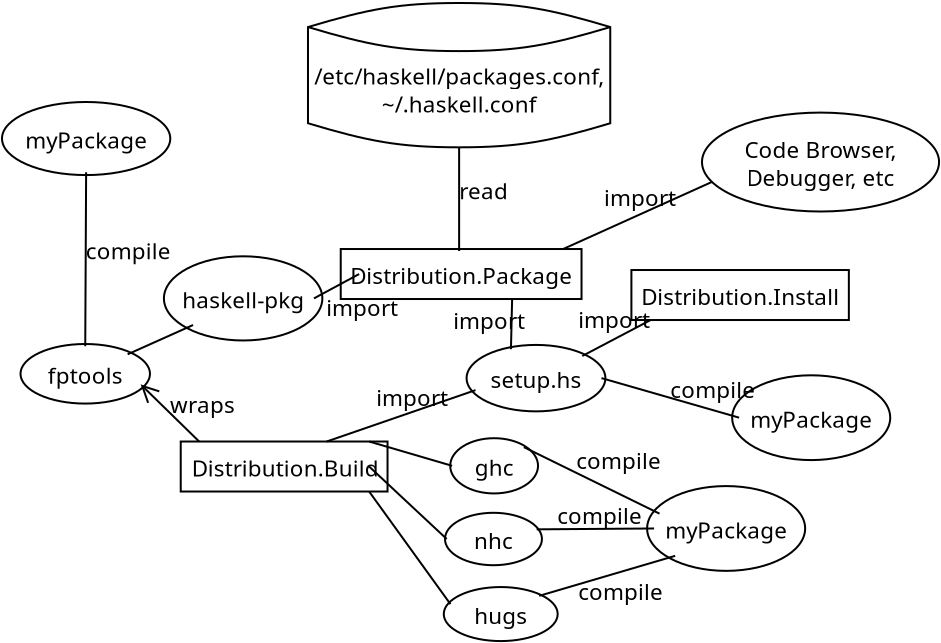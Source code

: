 <?xml version="1.0" encoding="UTF-8"?>
<dia:diagram xmlns:dia="http://www.lysator.liu.se/~alla/dia/"><dia:layer name="Background" visible="true"><dia:object type="Flowchart - Box" version="0" id="O0"><dia:attribute name="obj_pos"><dia:point val="11.4,23.225"/></dia:attribute><dia:attribute name="obj_bb"><dia:rectangle val="11.35,23.175;19.95,25.775"/></dia:attribute><dia:attribute name="elem_corner"><dia:point val="11.4,23.225"/></dia:attribute><dia:attribute name="elem_width"><dia:real val="8.5"/></dia:attribute><dia:attribute name="elem_height"><dia:real val="2.5"/></dia:attribute><dia:attribute name="show_background"><dia:boolean val="true"/></dia:attribute><dia:attribute name="padding"><dia:real val="0.5"/></dia:attribute><dia:attribute name="text"><dia:composite type="text"><dia:attribute name="string"><dia:string>#Distribution.Build#</dia:string></dia:attribute><dia:attribute name="font"><dia:font family="sans" style="0" name="Courier"/></dia:attribute><dia:attribute name="height"><dia:real val="1.4"/></dia:attribute><dia:attribute name="pos"><dia:point val="15.65,24.825"/></dia:attribute><dia:attribute name="color"><dia:color val="#000000"/></dia:attribute><dia:attribute name="alignment"><dia:enum val="1"/></dia:attribute></dia:composite></dia:attribute></dia:object><dia:object type="Flowchart - Box" version="0" id="O1"><dia:attribute name="obj_pos"><dia:point val="33.975,14.65"/></dia:attribute><dia:attribute name="obj_bb"><dia:rectangle val="33.925,14.6;42.975,17.2"/></dia:attribute><dia:attribute name="elem_corner"><dia:point val="33.975,14.65"/></dia:attribute><dia:attribute name="elem_width"><dia:real val="8.95"/></dia:attribute><dia:attribute name="elem_height"><dia:real val="2.5"/></dia:attribute><dia:attribute name="show_background"><dia:boolean val="true"/></dia:attribute><dia:attribute name="padding"><dia:real val="0.5"/></dia:attribute><dia:attribute name="text"><dia:composite type="text"><dia:attribute name="string"><dia:string>#Distribution.Install#</dia:string></dia:attribute><dia:attribute name="font"><dia:font family="sans" style="0" name="Courier"/></dia:attribute><dia:attribute name="height"><dia:real val="1.4"/></dia:attribute><dia:attribute name="pos"><dia:point val="38.45,16.25"/></dia:attribute><dia:attribute name="color"><dia:color val="#000000"/></dia:attribute><dia:attribute name="alignment"><dia:enum val="1"/></dia:attribute></dia:composite></dia:attribute></dia:object><dia:object type="Flowchart - Box" version="0" id="O2"><dia:attribute name="obj_pos"><dia:point val="19.4,13.6"/></dia:attribute><dia:attribute name="obj_bb"><dia:rectangle val="19.35,13.55;29.65,16.15"/></dia:attribute><dia:attribute name="elem_corner"><dia:point val="19.4,13.6"/></dia:attribute><dia:attribute name="elem_width"><dia:real val="10.2"/></dia:attribute><dia:attribute name="elem_height"><dia:real val="2.5"/></dia:attribute><dia:attribute name="show_background"><dia:boolean val="true"/></dia:attribute><dia:attribute name="padding"><dia:real val="0.5"/></dia:attribute><dia:attribute name="text"><dia:composite type="text"><dia:attribute name="string"><dia:string>#Distribution.Package#</dia:string></dia:attribute><dia:attribute name="font"><dia:font family="sans" style="0" name="Courier"/></dia:attribute><dia:attribute name="height"><dia:real val="1.4"/></dia:attribute><dia:attribute name="pos"><dia:point val="24.5,15.2"/></dia:attribute><dia:attribute name="color"><dia:color val="#000000"/></dia:attribute><dia:attribute name="alignment"><dia:enum val="1"/></dia:attribute></dia:composite></dia:attribute></dia:object><dia:object type="Flowchart - Magnetic Disk" version="0" id="O3"><dia:attribute name="obj_pos"><dia:point val="17.971,1.3"/></dia:attribute><dia:attribute name="obj_bb"><dia:rectangle val="17.921,1.25;30.879,8.564"/></dia:attribute><dia:attribute name="elem_corner"><dia:point val="17.971,1.3"/></dia:attribute><dia:attribute name="elem_width"><dia:real val="12.857"/></dia:attribute><dia:attribute name="elem_height"><dia:real val="7.214"/></dia:attribute><dia:attribute name="show_background"><dia:boolean val="true"/></dia:attribute><dia:attribute name="flip_horizontal"><dia:boolean val="false"/></dia:attribute><dia:attribute name="flip_vertical"><dia:boolean val="false"/></dia:attribute><dia:attribute name="padding"><dia:real val="0.354"/></dia:attribute><dia:attribute name="text"><dia:composite type="text"><dia:attribute name="string"><dia:string>#/etc/haskell/packages.conf,
~/.haskell.conf#</dia:string></dia:attribute><dia:attribute name="font"><dia:font family="sans" style="0" name="Courier"/></dia:attribute><dia:attribute name="height"><dia:real val="1.4"/></dia:attribute><dia:attribute name="pos"><dia:point val="24.4,5.158"/></dia:attribute><dia:attribute name="color"><dia:color val="#000000"/></dia:attribute><dia:attribute name="alignment"><dia:enum val="1"/></dia:attribute></dia:composite></dia:attribute></dia:object><dia:object type="Standard - Line" version="0" id="O4"><dia:attribute name="obj_pos"><dia:point val="37.237,10.156"/></dia:attribute><dia:attribute name="obj_bb"><dia:rectangle val="29.534,10.09;37.303,13.666"/></dia:attribute><dia:attribute name="conn_endpoints"><dia:point val="37.237,10.156"/><dia:point val="29.6,13.6"/></dia:attribute><dia:attribute name="numcp"><dia:int val="1"/></dia:attribute><dia:connections><dia:connection handle="0" to="O6" connection="9"/><dia:connection handle="1" to="O2" connection="4"/></dia:connections></dia:object><dia:object type="Standard - Line" version="0" id="O5"><dia:attribute name="obj_pos"><dia:point val="24.4,13.7"/></dia:attribute><dia:attribute name="obj_bb"><dia:rectangle val="24.35,8.464;24.45,13.75"/></dia:attribute><dia:attribute name="conn_endpoints"><dia:point val="24.4,13.7"/><dia:point val="24.4,8.514"/></dia:attribute><dia:attribute name="numcp"><dia:int val="1"/></dia:attribute><dia:connections><dia:connection handle="1" to="O3" connection="14"/></dia:connections></dia:object><dia:object type="Flowchart - Ellipse" version="0" id="O6"><dia:attribute name="obj_pos"><dia:point val="36.806,6.888"/></dia:attribute><dia:attribute name="obj_bb"><dia:rectangle val="36.756,6.838;48.184,11.665"/></dia:attribute><dia:attribute name="elem_corner"><dia:point val="36.806,6.888"/></dia:attribute><dia:attribute name="elem_width"><dia:real val="11.328"/></dia:attribute><dia:attribute name="elem_height"><dia:real val="4.727"/></dia:attribute><dia:attribute name="show_background"><dia:boolean val="true"/></dia:attribute><dia:attribute name="padding"><dia:real val="0.354"/></dia:attribute><dia:attribute name="text"><dia:composite type="text"><dia:attribute name="string"><dia:string>#Code Browser,
Debugger, etc#</dia:string></dia:attribute><dia:attribute name="font"><dia:font family="sans" style="0" name="Courier"/></dia:attribute><dia:attribute name="height"><dia:real val="1.4"/></dia:attribute><dia:attribute name="pos"><dia:point val="42.47,8.902"/></dia:attribute><dia:attribute name="color"><dia:color val="#000000"/></dia:attribute><dia:attribute name="alignment"><dia:enum val="1"/></dia:attribute></dia:composite></dia:attribute></dia:object><dia:object type="Flowchart - Ellipse" version="0" id="O7"><dia:attribute name="obj_pos"><dia:point val="10.06,14.187"/></dia:attribute><dia:attribute name="obj_bb"><dia:rectangle val="10.01,14.137;17.19,18"/></dia:attribute><dia:attribute name="elem_corner"><dia:point val="10.06,14.187"/></dia:attribute><dia:attribute name="elem_width"><dia:real val="7.081"/></dia:attribute><dia:attribute name="elem_height"><dia:real val="3.763"/></dia:attribute><dia:attribute name="show_background"><dia:boolean val="true"/></dia:attribute><dia:attribute name="padding"><dia:real val="0.354"/></dia:attribute><dia:attribute name="text"><dia:composite type="text"><dia:attribute name="string"><dia:string>#haskell-pkg#</dia:string></dia:attribute><dia:attribute name="font"><dia:font family="sans" style="0" name="Courier"/></dia:attribute><dia:attribute name="height"><dia:real val="1.4"/></dia:attribute><dia:attribute name="pos"><dia:point val="13.6,16.419"/></dia:attribute><dia:attribute name="color"><dia:color val="#000000"/></dia:attribute><dia:attribute name="alignment"><dia:enum val="1"/></dia:attribute></dia:composite></dia:attribute></dia:object><dia:object type="Flowchart - Ellipse" version="0" id="O8"><dia:attribute name="obj_pos"><dia:point val="2.707,18.458"/></dia:attribute><dia:attribute name="obj_bb"><dia:rectangle val="2.657,18.408;8.755,21.269"/></dia:attribute><dia:attribute name="elem_corner"><dia:point val="2.707,18.458"/></dia:attribute><dia:attribute name="elem_width"><dia:real val="5.998"/></dia:attribute><dia:attribute name="elem_height"><dia:real val="2.761"/></dia:attribute><dia:attribute name="show_background"><dia:boolean val="true"/></dia:attribute><dia:attribute name="padding"><dia:real val="0.354"/></dia:attribute><dia:attribute name="text"><dia:composite type="text"><dia:attribute name="string"><dia:string>#fptools#</dia:string></dia:attribute><dia:attribute name="font"><dia:font family="sans" style="0" name="Courier"/></dia:attribute><dia:attribute name="height"><dia:real val="1.4"/></dia:attribute><dia:attribute name="pos"><dia:point val="5.706,20.189"/></dia:attribute><dia:attribute name="color"><dia:color val="#000000"/></dia:attribute><dia:attribute name="alignment"><dia:enum val="1"/></dia:attribute></dia:composite></dia:attribute></dia:object><dia:object type="Flowchart - Ellipse" version="0" id="O9"><dia:attribute name="obj_pos"><dia:point val="1.867,6.389"/></dia:attribute><dia:attribute name="obj_bb"><dia:rectangle val="1.817,6.339;9.683,9.812"/></dia:attribute><dia:attribute name="elem_corner"><dia:point val="1.867,6.389"/></dia:attribute><dia:attribute name="elem_width"><dia:real val="7.767"/></dia:attribute><dia:attribute name="elem_height"><dia:real val="3.373"/></dia:attribute><dia:attribute name="show_background"><dia:boolean val="true"/></dia:attribute><dia:attribute name="padding"><dia:real val="0.354"/></dia:attribute><dia:attribute name="text"><dia:composite type="text"><dia:attribute name="string"><dia:string>#myPackage#</dia:string></dia:attribute><dia:attribute name="font"><dia:font family="sans" style="0" name="Courier"/></dia:attribute><dia:attribute name="height"><dia:real val="1.4"/></dia:attribute><dia:attribute name="pos"><dia:point val="5.75,8.426"/></dia:attribute><dia:attribute name="color"><dia:color val="#000000"/></dia:attribute><dia:attribute name="alignment"><dia:enum val="1"/></dia:attribute></dia:composite></dia:attribute></dia:object><dia:object type="Standard - Line" version="0" id="O10"><dia:attribute name="obj_pos"><dia:point val="17.14,16.069"/></dia:attribute><dia:attribute name="obj_bb"><dia:rectangle val="17.073,14.782;19.468,16.136"/></dia:attribute><dia:attribute name="conn_endpoints"><dia:point val="17.14,16.069"/><dia:point val="19.4,14.85"/></dia:attribute><dia:attribute name="numcp"><dia:int val="1"/></dia:attribute><dia:connections><dia:connection handle="0" to="O7" connection="0"/><dia:connection handle="1" to="O2" connection="7"/></dia:connections></dia:object><dia:object type="Standard - Line" version="0" id="O11"><dia:attribute name="obj_pos"><dia:point val="7.826,18.863"/></dia:attribute><dia:attribute name="obj_bb"><dia:rectangle val="7.76,17.333;11.163,18.929"/></dia:attribute><dia:attribute name="conn_endpoints"><dia:point val="7.826,18.863"/><dia:point val="11.097,17.399"/></dia:attribute><dia:attribute name="numcp"><dia:int val="1"/></dia:attribute><dia:connections><dia:connection handle="0" to="O8" connection="2"/><dia:connection handle="1" to="O7" connection="10"/></dia:connections></dia:object><dia:object type="Standard - Line" version="0" id="O12"><dia:attribute name="obj_pos"><dia:point val="11.4,23.225"/></dia:attribute><dia:attribute name="obj_bb"><dia:rectangle val="7.882,19.76;11.471,23.296"/></dia:attribute><dia:attribute name="conn_endpoints"><dia:point val="11.4,23.225"/><dia:point val="8.477,20.367"/></dia:attribute><dia:attribute name="numcp"><dia:int val="1"/></dia:attribute><dia:attribute name="end_arrow"><dia:enum val="1"/></dia:attribute><dia:attribute name="end_arrow_length"><dia:real val="0.8"/></dia:attribute><dia:attribute name="end_arrow_width"><dia:real val="0.8"/></dia:attribute><dia:connections><dia:connection handle="0" to="O0" connection="0"/><dia:connection handle="1" to="O8" connection="15"/></dia:connections></dia:object><dia:object type="Standard - Line" version="0" id="O13"><dia:attribute name="obj_pos"><dia:point val="5.706,18.458"/></dia:attribute><dia:attribute name="obj_bb"><dia:rectangle val="5.656,9.712;5.8,18.509"/></dia:attribute><dia:attribute name="conn_endpoints"><dia:point val="5.706,18.458"/><dia:point val="5.75,9.762"/></dia:attribute><dia:attribute name="numcp"><dia:int val="1"/></dia:attribute><dia:connections><dia:connection handle="0" to="O8" connection="4"/><dia:connection handle="1" to="O9" connection="12"/></dia:connections></dia:object><dia:object type="Flowchart - Ellipse" version="0" id="O14"><dia:attribute name="obj_pos"><dia:point val="24.05,23.119"/></dia:attribute><dia:attribute name="obj_bb"><dia:rectangle val="24.0,23.069;28.3,25.812"/></dia:attribute><dia:attribute name="elem_corner"><dia:point val="24.05,23.119"/></dia:attribute><dia:attribute name="elem_width"><dia:real val="4.2"/></dia:attribute><dia:attribute name="elem_height"><dia:real val="2.642"/></dia:attribute><dia:attribute name="show_background"><dia:boolean val="true"/></dia:attribute><dia:attribute name="padding"><dia:real val="0.354"/></dia:attribute><dia:attribute name="text"><dia:composite type="text"><dia:attribute name="string"><dia:string>#ghc#</dia:string></dia:attribute><dia:attribute name="font"><dia:font family="sans" style="0" name="Courier"/></dia:attribute><dia:attribute name="height"><dia:real val="1.4"/></dia:attribute><dia:attribute name="pos"><dia:point val="26.15,24.791"/></dia:attribute><dia:attribute name="color"><dia:color val="#000000"/></dia:attribute><dia:attribute name="alignment"><dia:enum val="1"/></dia:attribute></dia:composite></dia:attribute></dia:object><dia:object type="Flowchart - Ellipse" version="0" id="O15"><dia:attribute name="obj_pos"><dia:point val="23.779,26.836"/></dia:attribute><dia:attribute name="obj_bb"><dia:rectangle val="23.729,26.786;28.504,29.413"/></dia:attribute><dia:attribute name="elem_corner"><dia:point val="23.779,26.836"/></dia:attribute><dia:attribute name="elem_width"><dia:real val="4.675"/></dia:attribute><dia:attribute name="elem_height"><dia:real val="2.527"/></dia:attribute><dia:attribute name="show_background"><dia:boolean val="true"/></dia:attribute><dia:attribute name="padding"><dia:real val="0.354"/></dia:attribute><dia:attribute name="text"><dia:composite type="text"><dia:attribute name="string"><dia:string>#nhc#</dia:string></dia:attribute><dia:attribute name="font"><dia:font family="sans" style="0" name="Courier"/></dia:attribute><dia:attribute name="height"><dia:real val="1.4"/></dia:attribute><dia:attribute name="pos"><dia:point val="26.116,28.45"/></dia:attribute><dia:attribute name="color"><dia:color val="#000000"/></dia:attribute><dia:attribute name="alignment"><dia:enum val="1"/></dia:attribute></dia:composite></dia:attribute></dia:object><dia:object type="Flowchart - Ellipse" version="0" id="O16"><dia:attribute name="obj_pos"><dia:point val="23.76,30.562"/></dia:attribute><dia:attribute name="obj_bb"><dia:rectangle val="23.71,30.512;29.25,33.192"/></dia:attribute><dia:attribute name="elem_corner"><dia:point val="23.76,30.562"/></dia:attribute><dia:attribute name="elem_width"><dia:real val="5.44"/></dia:attribute><dia:attribute name="elem_height"><dia:real val="2.58"/></dia:attribute><dia:attribute name="show_background"><dia:boolean val="true"/></dia:attribute><dia:attribute name="padding"><dia:real val="0.354"/></dia:attribute><dia:attribute name="text"><dia:composite type="text"><dia:attribute name="string"><dia:string>#hugs#</dia:string></dia:attribute><dia:attribute name="font"><dia:font family="sans" style="0" name="Courier"/></dia:attribute><dia:attribute name="height"><dia:real val="1.4"/></dia:attribute><dia:attribute name="pos"><dia:point val="26.48,32.202"/></dia:attribute><dia:attribute name="color"><dia:color val="#000000"/></dia:attribute><dia:attribute name="alignment"><dia:enum val="1"/></dia:attribute></dia:composite></dia:attribute></dia:object><dia:object type="Flowchart - Ellipse" version="0" id="O17"><dia:attribute name="obj_pos"><dia:point val="34.147,25.639"/></dia:attribute><dia:attribute name="obj_bb"><dia:rectangle val="34.097,25.589;41.403,29.556"/></dia:attribute><dia:attribute name="elem_corner"><dia:point val="34.147,25.639"/></dia:attribute><dia:attribute name="elem_width"><dia:real val="7.207"/></dia:attribute><dia:attribute name="elem_height"><dia:real val="3.867"/></dia:attribute><dia:attribute name="show_background"><dia:boolean val="true"/></dia:attribute><dia:attribute name="padding"><dia:real val="0.354"/></dia:attribute><dia:attribute name="text"><dia:composite type="text"><dia:attribute name="string"><dia:string>#myPackage#</dia:string></dia:attribute><dia:attribute name="font"><dia:font family="sans" style="0" name="Courier"/></dia:attribute><dia:attribute name="height"><dia:real val="1.4"/></dia:attribute><dia:attribute name="pos"><dia:point val="37.75,27.923"/></dia:attribute><dia:attribute name="color"><dia:color val="#000000"/></dia:attribute><dia:attribute name="alignment"><dia:enum val="1"/></dia:attribute></dia:composite></dia:attribute></dia:object><dia:object type="Standard - Line" version="0" id="O18"><dia:attribute name="obj_pos"><dia:point val="19.9,23.225"/></dia:attribute><dia:attribute name="obj_bb"><dia:rectangle val="19.838,23.163;24.112,24.503"/></dia:attribute><dia:attribute name="conn_endpoints"><dia:point val="19.9,23.225"/><dia:point val="24.05,24.441"/></dia:attribute><dia:attribute name="numcp"><dia:int val="1"/></dia:attribute><dia:connections><dia:connection handle="0" to="O0" connection="4"/><dia:connection handle="1" to="O14" connection="8"/></dia:connections></dia:object><dia:object type="Standard - Line" version="0" id="O19"><dia:attribute name="obj_pos"><dia:point val="19.9,24.475"/></dia:attribute><dia:attribute name="obj_bb"><dia:rectangle val="19.829,24.404;23.849,28.17"/></dia:attribute><dia:attribute name="conn_endpoints"><dia:point val="19.9,24.475"/><dia:point val="23.779,28.1"/></dia:attribute><dia:attribute name="numcp"><dia:int val="1"/></dia:attribute><dia:connections><dia:connection handle="0" to="O0" connection="8"/><dia:connection handle="1" to="O15" connection="8"/></dia:connections></dia:object><dia:object type="Standard - Line" version="0" id="O20"><dia:attribute name="obj_pos"><dia:point val="19.9,25.725"/></dia:attribute><dia:attribute name="obj_bb"><dia:rectangle val="19.83,25.655;24.037,31.428"/></dia:attribute><dia:attribute name="conn_endpoints"><dia:point val="19.9,25.725"/><dia:point val="23.967,31.358"/></dia:attribute><dia:attribute name="numcp"><dia:int val="1"/></dia:attribute><dia:connections><dia:connection handle="0" to="O0" connection="15"/><dia:connection handle="1" to="O16" connection="7"/></dia:connections></dia:object><dia:object type="Standard - Line" version="0" id="O21"><dia:attribute name="obj_pos"><dia:point val="27.635,23.506"/></dia:attribute><dia:attribute name="obj_bb"><dia:rectangle val="27.568,23.439;34.488,26.9"/></dia:attribute><dia:attribute name="conn_endpoints"><dia:point val="27.635,23.506"/><dia:point val="34.421,26.833"/></dia:attribute><dia:attribute name="numcp"><dia:int val="1"/></dia:attribute><dia:connections><dia:connection handle="0" to="O14" connection="2"/><dia:connection handle="1" to="O17" connection="7"/></dia:connections></dia:object><dia:object type="Standard - Line" version="0" id="O22"><dia:attribute name="obj_pos"><dia:point val="28.276,27.616"/></dia:attribute><dia:attribute name="obj_bb"><dia:rectangle val="28.226,27.522;34.197,27.667"/></dia:attribute><dia:attribute name="conn_endpoints"><dia:point val="28.276,27.616"/><dia:point val="34.147,27.573"/></dia:attribute><dia:attribute name="numcp"><dia:int val="1"/></dia:attribute><dia:connections><dia:connection handle="0" to="O15" connection="1"/><dia:connection handle="1" to="O17" connection="8"/></dia:connections></dia:object><dia:object type="Standard - Line" version="0" id="O23"><dia:attribute name="obj_pos"><dia:point val="28.403,30.94"/></dia:attribute><dia:attribute name="obj_bb"><dia:rectangle val="28.341,28.878;35.264,31.002"/></dia:attribute><dia:attribute name="conn_endpoints"><dia:point val="28.403,30.94"/><dia:point val="35.202,28.94"/></dia:attribute><dia:attribute name="numcp"><dia:int val="1"/></dia:attribute><dia:connections><dia:connection handle="0" to="O16" connection="2"/><dia:connection handle="1" to="O17" connection="10"/></dia:connections></dia:object><dia:object type="Flowchart - Ellipse" version="0" id="O24"><dia:attribute name="obj_pos"><dia:point val="38.4,20.1"/></dia:attribute><dia:attribute name="obj_bb"><dia:rectangle val="38.35,20.05;45.657,24.017"/></dia:attribute><dia:attribute name="elem_corner"><dia:point val="38.4,20.1"/></dia:attribute><dia:attribute name="elem_width"><dia:real val="7.207"/></dia:attribute><dia:attribute name="elem_height"><dia:real val="3.867"/></dia:attribute><dia:attribute name="show_background"><dia:boolean val="true"/></dia:attribute><dia:attribute name="padding"><dia:real val="0.354"/></dia:attribute><dia:attribute name="text"><dia:composite type="text"><dia:attribute name="string"><dia:string>#myPackage#</dia:string></dia:attribute><dia:attribute name="font"><dia:font family="sans" style="0" name="Courier"/></dia:attribute><dia:attribute name="height"><dia:real val="1.4"/></dia:attribute><dia:attribute name="pos"><dia:point val="42.003,22.383"/></dia:attribute><dia:attribute name="color"><dia:color val="#000000"/></dia:attribute><dia:attribute name="alignment"><dia:enum val="1"/></dia:attribute></dia:composite></dia:attribute></dia:object><dia:object type="Flowchart - Ellipse" version="0" id="O25"><dia:attribute name="obj_pos"><dia:point val="24.97,18.489"/></dia:attribute><dia:attribute name="obj_bb"><dia:rectangle val="24.92,18.439;31.567,21.672"/></dia:attribute><dia:attribute name="elem_corner"><dia:point val="24.97,18.489"/></dia:attribute><dia:attribute name="elem_width"><dia:real val="6.546"/></dia:attribute><dia:attribute name="elem_height"><dia:real val="3.134"/></dia:attribute><dia:attribute name="show_background"><dia:boolean val="true"/></dia:attribute><dia:attribute name="padding"><dia:real val="0.354"/></dia:attribute><dia:attribute name="text"><dia:composite type="text"><dia:attribute name="string"><dia:string>#setup.hs#</dia:string></dia:attribute><dia:attribute name="font"><dia:font family="sans" style="0" name="Courier"/></dia:attribute><dia:attribute name="height"><dia:real val="1.4"/></dia:attribute><dia:attribute name="pos"><dia:point val="28.243,20.405"/></dia:attribute><dia:attribute name="color"><dia:color val="#000000"/></dia:attribute><dia:attribute name="alignment"><dia:enum val="1"/></dia:attribute></dia:composite></dia:attribute></dia:object><dia:object type="Standard - Line" version="0" id="O26"><dia:attribute name="obj_pos"><dia:point val="38.4,22.033"/></dia:attribute><dia:attribute name="obj_bb"><dia:rectangle val="31.455,19.994;38.462,22.095"/></dia:attribute><dia:attribute name="conn_endpoints"><dia:point val="38.4,22.033"/><dia:point val="31.517,20.055"/></dia:attribute><dia:attribute name="numcp"><dia:int val="1"/></dia:attribute><dia:connections><dia:connection handle="0" to="O24" connection="8"/><dia:connection handle="1" to="O25" connection="0"/></dia:connections></dia:object><dia:object type="Standard - Line" version="0" id="O27"><dia:attribute name="obj_pos"><dia:point val="30.558,18.948"/></dia:attribute><dia:attribute name="obj_bb"><dia:rectangle val="30.49,17.082;34.042,19.015"/></dia:attribute><dia:attribute name="conn_endpoints"><dia:point val="30.558,18.948"/><dia:point val="33.975,17.15"/></dia:attribute><dia:attribute name="numcp"><dia:int val="1"/></dia:attribute><dia:connections><dia:connection handle="0" to="O25" connection="2"/><dia:connection handle="1" to="O1" connection="11"/></dia:connections></dia:object><dia:object type="Standard - Line" version="0" id="O28"><dia:attribute name="obj_pos"><dia:point val="26.991,18.608"/></dia:attribute><dia:attribute name="obj_bb"><dia:rectangle val="26.94,16.049;27.101,18.659"/></dia:attribute><dia:attribute name="conn_endpoints"><dia:point val="26.991,18.608"/><dia:point val="27.05,16.1"/></dia:attribute><dia:attribute name="numcp"><dia:int val="1"/></dia:attribute><dia:connections><dia:connection handle="0" to="O25" connection="5"/><dia:connection handle="1" to="O2" connection="14"/></dia:connections></dia:object><dia:object type="Standard - Line" version="0" id="O29"><dia:attribute name="obj_pos"><dia:point val="25.219,20.655"/></dia:attribute><dia:attribute name="obj_bb"><dia:rectangle val="17.711,20.591;25.283,23.289"/></dia:attribute><dia:attribute name="conn_endpoints"><dia:point val="25.219,20.655"/><dia:point val="17.775,23.225"/></dia:attribute><dia:attribute name="numcp"><dia:int val="1"/></dia:attribute><dia:connections><dia:connection handle="0" to="O25" connection="9"/><dia:connection handle="1" to="O0" connection="3"/></dia:connections></dia:object><dia:object type="Standard - Text" version="0" id="O30"><dia:attribute name="obj_pos"><dia:point val="5.728,14.11"/></dia:attribute><dia:attribute name="obj_bb"><dia:rectangle val="5.728,13.025;9.163,14.88"/></dia:attribute><dia:attribute name="text"><dia:composite type="text"><dia:attribute name="string"><dia:string>#compile#</dia:string></dia:attribute><dia:attribute name="font"><dia:font family="sans" style="0" name="Courier"/></dia:attribute><dia:attribute name="height"><dia:real val="1.4"/></dia:attribute><dia:attribute name="pos"><dia:point val="5.728,14.11"/></dia:attribute><dia:attribute name="color"><dia:color val="#000000"/></dia:attribute><dia:attribute name="alignment"><dia:enum val="0"/></dia:attribute></dia:composite></dia:attribute><dia:connections><dia:connection handle="0" to="O13" connection="0"/></dia:connections></dia:object><dia:object type="Standard - Text" version="0" id="O31"><dia:attribute name="obj_pos"><dia:point val="30.25,24.6"/></dia:attribute><dia:attribute name="obj_bb"><dia:rectangle val="30.25,23.515;33.685,25.37"/></dia:attribute><dia:attribute name="text"><dia:composite type="text"><dia:attribute name="string"><dia:string>#compile#</dia:string></dia:attribute><dia:attribute name="font"><dia:font family="sans" style="0" name="Courier"/></dia:attribute><dia:attribute name="height"><dia:real val="1.4"/></dia:attribute><dia:attribute name="pos"><dia:point val="30.25,24.6"/></dia:attribute><dia:attribute name="color"><dia:color val="#000000"/></dia:attribute><dia:attribute name="alignment"><dia:enum val="0"/></dia:attribute></dia:composite></dia:attribute></dia:object><dia:object type="Standard - Text" version="0" id="O32"><dia:attribute name="obj_pos"><dia:point val="29.3,27.35"/></dia:attribute><dia:attribute name="obj_bb"><dia:rectangle val="29.3,26.265;32.735,28.12"/></dia:attribute><dia:attribute name="text"><dia:composite type="text"><dia:attribute name="string"><dia:string>#compile#</dia:string></dia:attribute><dia:attribute name="font"><dia:font family="sans" style="0" name="Courier"/></dia:attribute><dia:attribute name="height"><dia:real val="1.4"/></dia:attribute><dia:attribute name="pos"><dia:point val="29.3,27.35"/></dia:attribute><dia:attribute name="color"><dia:color val="#000000"/></dia:attribute><dia:attribute name="alignment"><dia:enum val="0"/></dia:attribute></dia:composite></dia:attribute></dia:object><dia:object type="Standard - Text" version="0" id="O33"><dia:attribute name="obj_pos"><dia:point val="30.35,31.15"/></dia:attribute><dia:attribute name="obj_bb"><dia:rectangle val="30.35,30.065;33.785,31.92"/></dia:attribute><dia:attribute name="text"><dia:composite type="text"><dia:attribute name="string"><dia:string>#compile#</dia:string></dia:attribute><dia:attribute name="font"><dia:font family="sans" style="0" name="Courier"/></dia:attribute><dia:attribute name="height"><dia:real val="1.4"/></dia:attribute><dia:attribute name="pos"><dia:point val="30.35,31.15"/></dia:attribute><dia:attribute name="color"><dia:color val="#000000"/></dia:attribute><dia:attribute name="alignment"><dia:enum val="0"/></dia:attribute></dia:composite></dia:attribute></dia:object><dia:object type="Standard - Text" version="0" id="O34"><dia:attribute name="obj_pos"><dia:point val="31.65,11.45"/></dia:attribute><dia:attribute name="obj_bb"><dia:rectangle val="31.65,10.365;34.485,12.22"/></dia:attribute><dia:attribute name="text"><dia:composite type="text"><dia:attribute name="string"><dia:string>#import#</dia:string></dia:attribute><dia:attribute name="font"><dia:font family="sans" style="0" name="Courier"/></dia:attribute><dia:attribute name="height"><dia:real val="1.4"/></dia:attribute><dia:attribute name="pos"><dia:point val="31.65,11.45"/></dia:attribute><dia:attribute name="color"><dia:color val="#000000"/></dia:attribute><dia:attribute name="alignment"><dia:enum val="0"/></dia:attribute></dia:composite></dia:attribute></dia:object><dia:object type="Standard - Text" version="0" id="O35"><dia:attribute name="obj_pos"><dia:point val="17.75,16.95"/></dia:attribute><dia:attribute name="obj_bb"><dia:rectangle val="17.75,15.865;20.585,17.72"/></dia:attribute><dia:attribute name="text"><dia:composite type="text"><dia:attribute name="string"><dia:string>#import#</dia:string></dia:attribute><dia:attribute name="font"><dia:font family="sans" style="0" name="Courier"/></dia:attribute><dia:attribute name="height"><dia:real val="1.4"/></dia:attribute><dia:attribute name="pos"><dia:point val="17.75,16.95"/></dia:attribute><dia:attribute name="color"><dia:color val="#000000"/></dia:attribute><dia:attribute name="alignment"><dia:enum val="0"/></dia:attribute></dia:composite></dia:attribute></dia:object><dia:object type="Standard - Text" version="0" id="O36"><dia:attribute name="obj_pos"><dia:point val="20.25,21.45"/></dia:attribute><dia:attribute name="obj_bb"><dia:rectangle val="20.25,20.365;23.085,22.22"/></dia:attribute><dia:attribute name="text"><dia:composite type="text"><dia:attribute name="string"><dia:string>#import#</dia:string></dia:attribute><dia:attribute name="font"><dia:font family="sans" style="0" name="Courier"/></dia:attribute><dia:attribute name="height"><dia:real val="1.4"/></dia:attribute><dia:attribute name="pos"><dia:point val="20.25,21.45"/></dia:attribute><dia:attribute name="color"><dia:color val="#000000"/></dia:attribute><dia:attribute name="alignment"><dia:enum val="0"/></dia:attribute></dia:composite></dia:attribute></dia:object><dia:object type="Standard - Text" version="0" id="O37"><dia:attribute name="obj_pos"><dia:point val="30.35,17.55"/></dia:attribute><dia:attribute name="obj_bb"><dia:rectangle val="30.35,16.465;33.185,18.32"/></dia:attribute><dia:attribute name="text"><dia:composite type="text"><dia:attribute name="string"><dia:string>#import#</dia:string></dia:attribute><dia:attribute name="font"><dia:font family="sans" style="0" name="Courier"/></dia:attribute><dia:attribute name="height"><dia:real val="1.4"/></dia:attribute><dia:attribute name="pos"><dia:point val="30.35,17.55"/></dia:attribute><dia:attribute name="color"><dia:color val="#000000"/></dia:attribute><dia:attribute name="alignment"><dia:enum val="0"/></dia:attribute></dia:composite></dia:attribute></dia:object><dia:object type="Standard - Text" version="0" id="O38"><dia:attribute name="obj_pos"><dia:point val="24.1,17.6"/></dia:attribute><dia:attribute name="obj_bb"><dia:rectangle val="24.1,16.515;26.935,18.37"/></dia:attribute><dia:attribute name="text"><dia:composite type="text"><dia:attribute name="string"><dia:string>#import#</dia:string></dia:attribute><dia:attribute name="font"><dia:font family="sans" style="0" name="Courier"/></dia:attribute><dia:attribute name="height"><dia:real val="1.4"/></dia:attribute><dia:attribute name="pos"><dia:point val="24.1,17.6"/></dia:attribute><dia:attribute name="color"><dia:color val="#000000"/></dia:attribute><dia:attribute name="alignment"><dia:enum val="0"/></dia:attribute></dia:composite></dia:attribute></dia:object><dia:object type="Standard - Text" version="0" id="O39"><dia:attribute name="obj_pos"><dia:point val="9.938,21.796"/></dia:attribute><dia:attribute name="obj_bb"><dia:rectangle val="9.938,20.746;12.588,22.496"/></dia:attribute><dia:attribute name="text"><dia:composite type="text"><dia:attribute name="string"><dia:string>#wraps#</dia:string></dia:attribute><dia:attribute name="font"><dia:font family="sans" style="0" name="Courier"/></dia:attribute><dia:attribute name="height"><dia:real val="1.4"/></dia:attribute><dia:attribute name="pos"><dia:point val="9.938,21.796"/></dia:attribute><dia:attribute name="color"><dia:color val="#000000"/></dia:attribute><dia:attribute name="alignment"><dia:enum val="0"/></dia:attribute></dia:composite></dia:attribute><dia:connections><dia:connection handle="0" to="O12" connection="0"/></dia:connections></dia:object><dia:object type="Standard - Text" version="0" id="O40"><dia:attribute name="obj_pos"><dia:point val="24.4,11.107"/></dia:attribute><dia:attribute name="obj_bb"><dia:rectangle val="24.4,10.022;26.435,11.877"/></dia:attribute><dia:attribute name="text"><dia:composite type="text"><dia:attribute name="string"><dia:string>#read#</dia:string></dia:attribute><dia:attribute name="font"><dia:font family="sans" style="0" name="Courier"/></dia:attribute><dia:attribute name="height"><dia:real val="1.4"/></dia:attribute><dia:attribute name="pos"><dia:point val="24.4,11.107"/></dia:attribute><dia:attribute name="color"><dia:color val="#000000"/></dia:attribute><dia:attribute name="alignment"><dia:enum val="0"/></dia:attribute></dia:composite></dia:attribute><dia:connections><dia:connection handle="0" to="O5" connection="0"/></dia:connections></dia:object><dia:object type="Standard - Text" version="0" id="O41"><dia:attribute name="obj_pos"><dia:point val="34.958,21.044"/></dia:attribute><dia:attribute name="obj_bb"><dia:rectangle val="34.958,19.959;38.393,21.814"/></dia:attribute><dia:attribute name="text"><dia:composite type="text"><dia:attribute name="string"><dia:string>#compile#</dia:string></dia:attribute><dia:attribute name="font"><dia:font family="sans" style="0" name="Courier"/></dia:attribute><dia:attribute name="height"><dia:real val="1.4"/></dia:attribute><dia:attribute name="pos"><dia:point val="34.958,21.044"/></dia:attribute><dia:attribute name="color"><dia:color val="#000000"/></dia:attribute><dia:attribute name="alignment"><dia:enum val="0"/></dia:attribute></dia:composite></dia:attribute><dia:connections><dia:connection handle="0" to="O26" connection="0"/></dia:connections></dia:object></dia:layer></dia:diagram>
